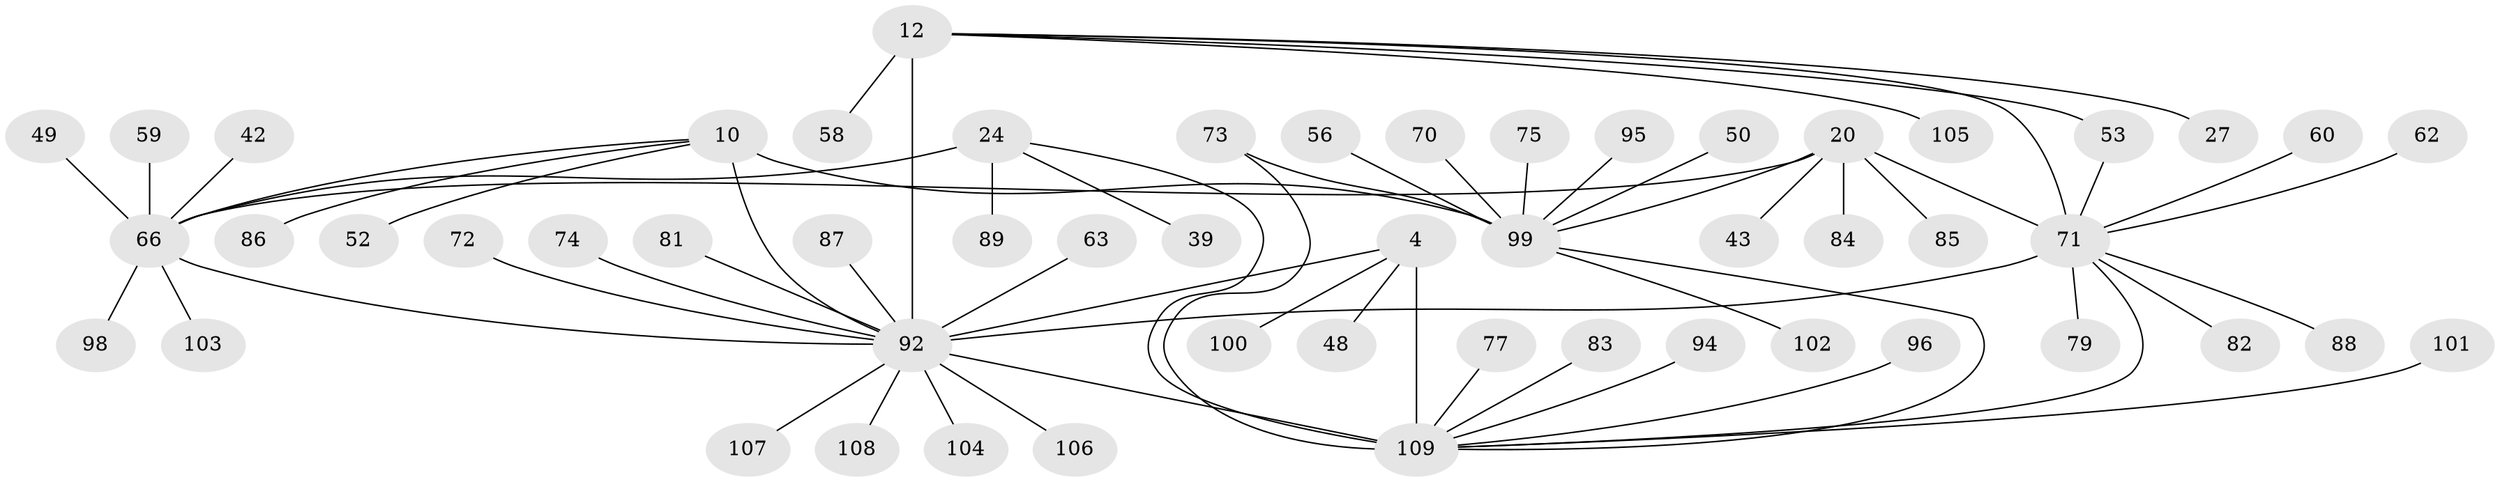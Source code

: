 // original degree distribution, {6: 0.07339449541284404, 9: 0.03669724770642202, 4: 0.01834862385321101, 11: 0.01834862385321101, 10: 0.027522935779816515, 5: 0.03669724770642202, 7: 0.027522935779816515, 13: 0.009174311926605505, 1: 0.5504587155963303, 3: 0.05504587155963303, 2: 0.14678899082568808}
// Generated by graph-tools (version 1.1) at 2025/58/03/04/25 21:58:51]
// undirected, 54 vertices, 63 edges
graph export_dot {
graph [start="1"]
  node [color=gray90,style=filled];
  4 [super="+2"];
  10 [super="+9"];
  12 [super="+11"];
  20 [super="+19"];
  24 [super="+21"];
  27;
  39;
  42;
  43;
  48;
  49;
  50;
  52;
  53 [super="+28"];
  56;
  58;
  59;
  60;
  62 [super="+32+47"];
  63;
  66 [super="+25+31"];
  70;
  71 [super="+36"];
  72;
  73 [super="+67"];
  74;
  75;
  77;
  79 [super="+57"];
  81;
  82;
  83;
  84;
  85;
  86 [super="+80"];
  87 [super="+40"];
  88;
  89;
  92 [super="+76+33+45+54+55"];
  94;
  95 [super="+78"];
  96;
  98 [super="+68+69"];
  99 [super="+65+8+37"];
  100;
  101 [super="+34"];
  102;
  103 [super="+97"];
  104 [super="+93"];
  105;
  106;
  107 [super="+38"];
  108;
  109 [super="+46+51"];
  4 -- 48;
  4 -- 100;
  4 -- 92 [weight=2];
  4 -- 109 [weight=6];
  10 -- 52;
  10 -- 86;
  10 -- 92 [weight=2];
  10 -- 99 [weight=6];
  10 -- 66;
  12 -- 27;
  12 -- 105;
  12 -- 71;
  12 -- 58;
  12 -- 53;
  12 -- 92 [weight=6];
  20 -- 85;
  20 -- 84;
  20 -- 43;
  20 -- 99;
  20 -- 66;
  20 -- 71 [weight=6];
  24 -- 39;
  24 -- 89;
  24 -- 109;
  24 -- 66 [weight=6];
  42 -- 66;
  49 -- 66;
  50 -- 99;
  53 -- 71;
  56 -- 99;
  59 -- 66;
  60 -- 71;
  62 -- 71;
  63 -- 92;
  66 -- 98;
  66 -- 103;
  66 -- 92 [weight=2];
  70 -- 99;
  71 -- 109 [weight=2];
  71 -- 79;
  71 -- 92;
  71 -- 82;
  71 -- 88;
  72 -- 92;
  73 -- 109;
  73 -- 99 [weight=2];
  74 -- 92;
  75 -- 99;
  77 -- 109;
  81 -- 92;
  83 -- 109;
  87 -- 92;
  92 -- 104;
  92 -- 106;
  92 -- 107;
  92 -- 108;
  92 -- 109 [weight=2];
  94 -- 109;
  95 -- 99;
  96 -- 109;
  99 -- 102;
  99 -- 109;
  101 -- 109;
}
